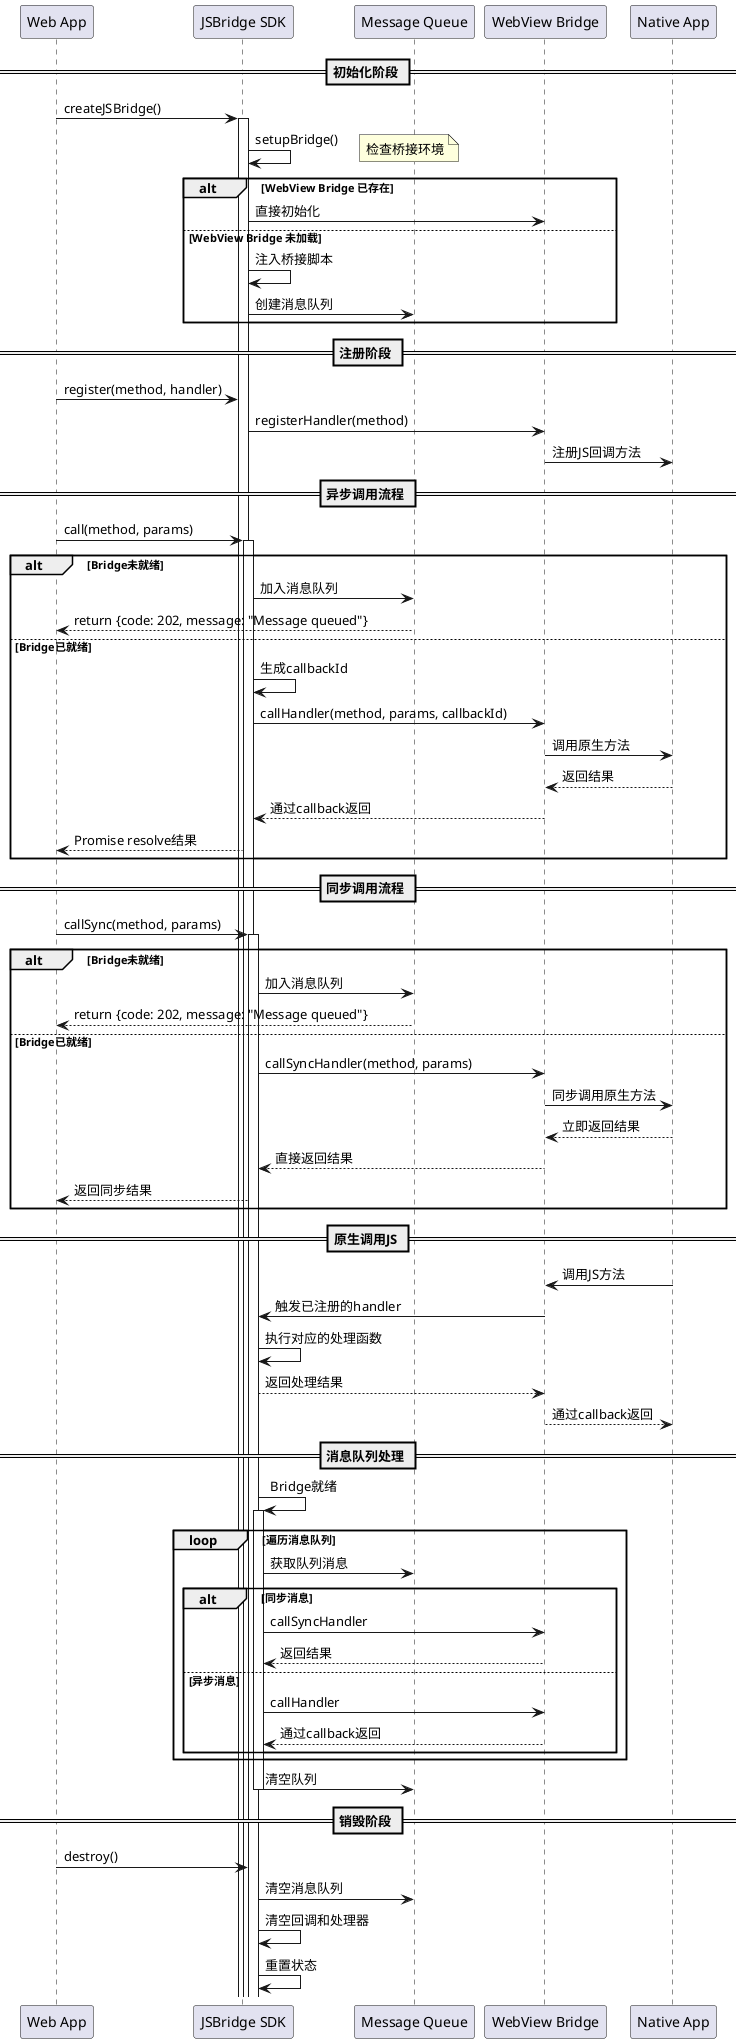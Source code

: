 @startuml JSBridge Sequence

participant WebApp as "Web App"
participant JSBridge as "JSBridge SDK"
participant MessageQueue as "Message Queue"
participant WebView as "WebView Bridge"
participant Native as "Native App"

== 初始化阶段 ==

WebApp -> JSBridge: createJSBridge()
activate JSBridge

JSBridge -> JSBridge: setupBridge()
note right: 检查桥接环境

alt WebView Bridge 已存在
    JSBridge -> WebView: 直接初始化
else WebView Bridge 未加载
    JSBridge -> JSBridge: 注入桥接脚本
    JSBridge -> MessageQueue: 创建消息队列
end

== 注册阶段 ==

WebApp -> JSBridge: register(method, handler)
JSBridge -> WebView: registerHandler(method)
WebView -> Native: 注册JS回调方法

== 异步调用流程 ==

WebApp -> JSBridge: call(method, params)
activate JSBridge

alt Bridge未就绪
    JSBridge -> MessageQueue: 加入消息队列
    MessageQueue --> WebApp: return {code: 202, message: "Message queued"}
else Bridge已就绪
    JSBridge -> JSBridge: 生成callbackId
    JSBridge -> WebView: callHandler(method, params, callbackId)
    WebView -> Native: 调用原生方法
    
    Native --> WebView: 返回结果
    WebView --> JSBridge: 通过callback返回
    JSBridge --> WebApp: Promise resolve结果
end

== 同步调用流程 ==

WebApp -> JSBridge: callSync(method, params)
activate JSBridge

alt Bridge未就绪
    JSBridge -> MessageQueue: 加入消息队列
    MessageQueue --> WebApp: return {code: 202, message: "Message queued"}
else Bridge已就绪
    JSBridge -> WebView: callSyncHandler(method, params)
    WebView -> Native: 同步调用原生方法
    Native --> WebView: 立即返回结果
    WebView --> JSBridge: 直接返回结果
    JSBridge --> WebApp: 返回同步结果
end

== 原生调用JS ==

Native -> WebView: 调用JS方法
WebView -> JSBridge: 触发已注册的handler
JSBridge -> JSBridge: 执行对应的处理函数
JSBridge --> WebView: 返回处理结果
WebView --> Native: 通过callback返回

== 消息队列处理 ==

JSBridge -> JSBridge: Bridge就绪
activate JSBridge

loop 遍历消息队列
    JSBridge -> MessageQueue: 获取队列消息
    alt 同步消息
        JSBridge -> WebView: callSyncHandler
        WebView --> JSBridge: 返回结果
    else 异步消息
        JSBridge -> WebView: callHandler
        WebView --> JSBridge: 通过callback返回
    end
end

JSBridge -> MessageQueue: 清空队列
deactivate JSBridge

== 销毁阶段 ==

WebApp -> JSBridge: destroy()
JSBridge -> MessageQueue: 清空消息队列
JSBridge -> JSBridge: 清空回调和处理器
JSBridge -> JSBridge: 重置状态

@enduml 